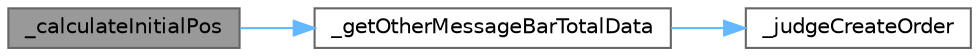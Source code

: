 digraph "_calculateInitialPos"
{
 // LATEX_PDF_SIZE
  bgcolor="transparent";
  edge [fontname=Helvetica,fontsize=10,labelfontname=Helvetica,labelfontsize=10];
  node [fontname=Helvetica,fontsize=10,shape=box,height=0.2,width=0.4];
  rankdir="LR";
  Node1 [id="Node000001",label="_calculateInitialPos",height=0.2,width=0.4,color="gray40", fillcolor="grey60", style="filled", fontcolor="black",tooltip="计算初始位置"];
  Node1 -> Node2 [id="edge1_Node000001_Node000002",color="steelblue1",style="solid",tooltip=" "];
  Node2 [id="Node000002",label="_getOtherMessageBarTotalData",height=0.2,width=0.4,color="grey40", fillcolor="white", style="filled",URL="$class_ela_message_bar_private.html#a71e3570e0a97c45d2b1bd8386b53ed81",tooltip="获取其他消息栏的总高度和次序信息"];
  Node2 -> Node3 [id="edge2_Node000002_Node000003",color="steelblue1",style="solid",tooltip=" "];
  Node3 [id="Node000003",label="_judgeCreateOrder",height=0.2,width=0.4,color="grey40", fillcolor="white", style="filled",URL="$class_ela_message_bar_private.html#a9e6d8241c8039a74eec452722d6af4a7",tooltip="判断消息栏创建顺序"];
}
